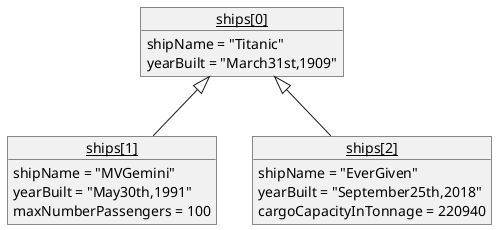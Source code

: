 @startuml
'https://plantuml.com/object-diagram

'object London
'object Washington
'object Berlin
'object NewYork
'
'map CapitalCity {
' UK *-> London
' USA *--> Washington
' Germany *---> Berlin
'}
'
'NewYork --> CapitalCity::USA

object "<u>ships[0]</u>" as titanic{
    shipName = "Titanic"
    yearBuilt = "March31st,1909"
}

object "<u>ships[1]</u>" as gem{
    shipName = "MVGemini"
    yearBuilt = "May30th,1991"
    maxNumberPassengers = 100
}

object "<u>ships[2]</u>" as ever{
  shipName = "EverGiven"
    yearBuilt = "September25th,2018"
    cargoCapacityInTonnage = 220940
}

titanic <|-- gem
titanic <|--ever


@enduml
